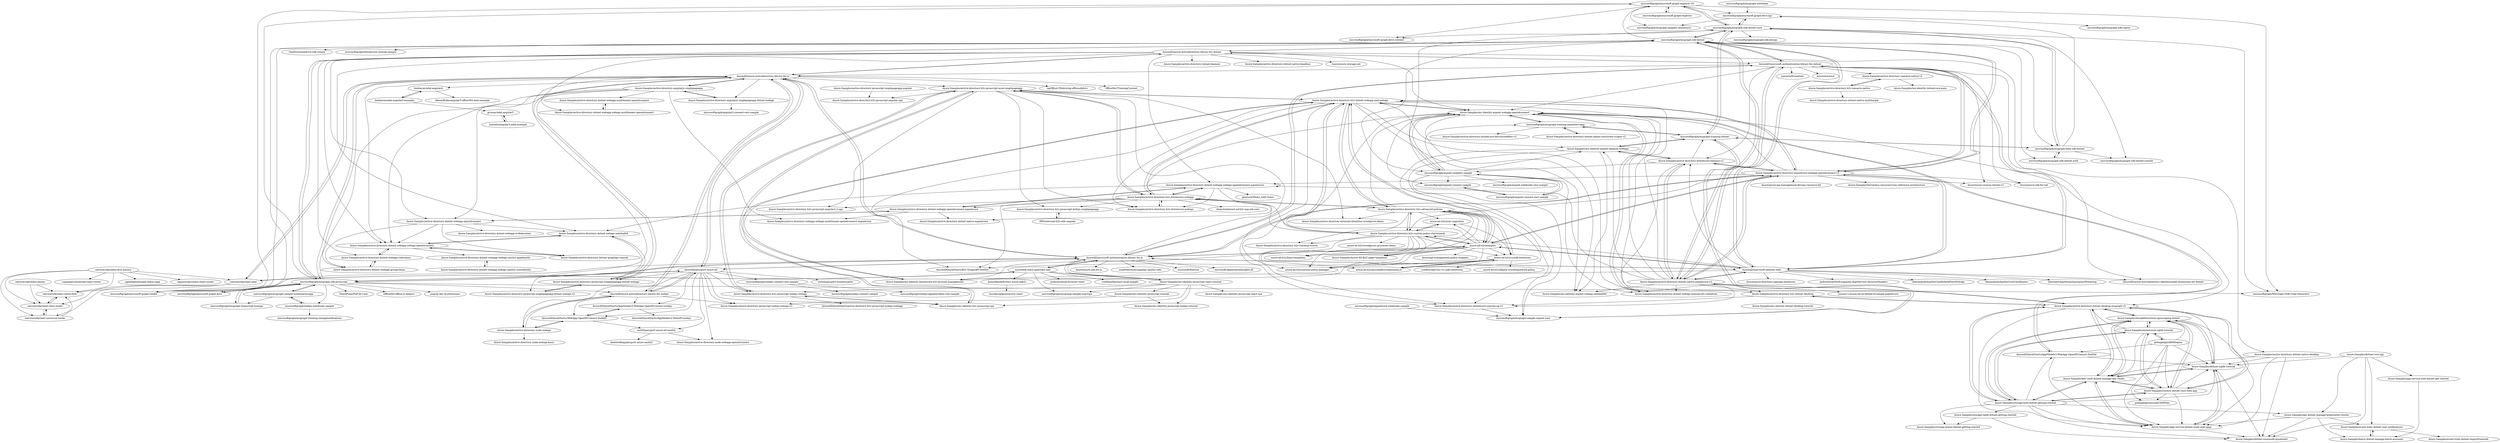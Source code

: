 digraph G {
"microsoftgraph/microsoft-graph-explorer-v4" -> "microsoftgraph/microsoft-graph-devx-api"
"microsoftgraph/microsoft-graph-explorer-v4" -> "microsoftgraph/msgraph-sdk-dotnet-core"
"microsoftgraph/microsoft-graph-explorer-v4" -> "microsoftgraph/microsoft-graph-explorer"
"microsoftgraph/microsoft-graph-explorer-v4" -> "microsoftgraph/microsoft-graph-toolkit" ["e"=1]
"microsoftgraph/microsoft-graph-explorer-v4" -> "microsoftgraph/MSGraph-SDK-Code-Generator"
"microsoftgraph/microsoft-graph-explorer-v4" -> "microsoftgraph/msgraph-samples-dashboard"
"microsoftgraph/microsoft-graph-explorer-v4" -> "microsoftgraph/microsoft-graph-devx-content"
"AzureAD/azure-activedirectory-library-for-dotnet" -> "AzureAD/microsoft-authentication-library-for-dotnet"
"AzureAD/azure-activedirectory-library-for-dotnet" -> "Azure-Samples/active-directory-dotnet-webapi-onbehalfof"
"AzureAD/azure-activedirectory-library-for-dotnet" -> "microsoftgraph/msgraph-sdk-dotnet"
"AzureAD/azure-activedirectory-library-for-dotnet" -> "Azure-Samples/active-directory-dotnet-native-desktop"
"AzureAD/azure-activedirectory-library-for-dotnet" -> "Azure-Samples/active-directory-dotnet-daemon"
"AzureAD/azure-activedirectory-library-for-dotnet" -> "Azure-Samples/active-directory-dotnet-webapp-webapi-openidconnect"
"AzureAD/azure-activedirectory-library-for-dotnet" -> "AzureAD/azure-activedirectory-library-for-js"
"AzureAD/azure-activedirectory-library-for-dotnet" -> "Azure-Samples/active-directory-dotnet-native-headless"
"AzureAD/azure-activedirectory-library-for-dotnet" -> "Azure-Samples/ms-identity-aspnet-webapp-openidconnect"
"AzureAD/azure-activedirectory-library-for-dotnet" -> "Azure-Samples/active-directory-dotnet-webapp-roleclaims"
"AzureAD/azure-activedirectory-library-for-dotnet" -> "Azure-Samples/active-directory-dotnet-webapp-webapi-multitenant-openidconnect"
"AzureAD/azure-activedirectory-library-for-dotnet" -> "Azure/azure-storage-net" ["e"=1]
"AzureAD/azure-activedirectory-library-for-dotnet" -> "Azure-Samples/active-directory-dotnet-webapp-webapi-openidconnect-aspnetcore"
"AzureAD/azure-activedirectory-library-for-dotnet" -> "Azure-Samples/active-directory-dotnet-webapp-openidconnect"
"Azure-Samples/active-directory-dotnet-webapp-webapi-openidconnect" -> "Azure-Samples/active-directory-dotnet-webapp-webapi-oauth2-appidentity"
"Azure-Samples/active-directory-dotnet-webapp-webapi-openidconnect" -> "Azure-Samples/active-directory-dotnet-webapi-onbehalfof"
"Azure-Samples/active-directory-dotnet-webapp-webapi-openidconnect" -> "Azure-Samples/active-directory-dotnet-webapp-roleclaims"
"Azure-Samples/active-directory-dotnet-webapp-webapi-openidconnect" -> "Azure-Samples/active-directory-dotnet-graphapi-console"
"microsoftgraph/msgraph-training-aspnetmvcapp" -> "Azure-Samples/active-directory-dotnet-admin-restricted-scopes-v2"
"microsoftgraph/msgraph-training-aspnetmvcapp" -> "microsoftgraph/msgraph-training-dotnet"
"microsoftgraph/msgraph-training-aspnetmvcapp" -> "Azure-Samples/ms-identity-aspnet-webapp-openidconnect"
"microsoftgraph/msgraph-training-aspnetmvcapp" -> "Azure-Samples/active-directory-dotnetcore-devicecodeflow-v2"
"microsoftgraph/msgraph-beta-sdk-dotnet" -> "microsoftgraph/msgraph-sdk-dotnet-core"
"microsoftgraph/msgraph-beta-sdk-dotnet" -> "microsoftgraph/msgraph-sdk-dotnet-auth"
"microsoftgraph/msgraph-beta-sdk-dotnet" -> "microsoftgraph/msgraph-sdk-dotnet-contrib"
"microsoftgraph/msgraph-beta-sdk-dotnet" -> "microsoftgraph/microsoft-graph-devx-api"
"microsoftgraph/msgraph-beta-sdk-dotnet" -> "microsoftgraph/msgraph-training-dotnet"
"azure-ad-b2c/user-migration" -> "azure-ad-b2c/vscode-extension"
"azure-ad-b2c/user-migration" -> "Azure-Samples/active-directory-b2c-custom-policy-starterpack"
"Azure-Samples/dotnetcore-sqldb-tutorial" -> "Azure-Samples/durablefunctions-apiscraping-dotnet"
"Azure-Samples/dotnetcore-sqldb-tutorial" -> "Azure-Samples/cosmos-dotnet-core-todo-app"
"Azure-Samples/dotnetcore-sqldb-tutorial" -> "Azure-Samples/storage-blob-dotnet-getting-started"
"Azure-Samples/dotnetcore-sqldb-tutorial" -> "Azure-Samples/key-vault-dotnet-manage-key-vaults"
"Azure-Samples/dotnetcore-sqldb-tutorial" -> "Azure-Samples/active-directory-dotnet-desktop-msgraph-v2"
"Azure-Samples/dotnetcore-sqldb-tutorial" -> "gottagetgit/ARMDeploy"
"salvoravida/react-adal" -> "salvoravida/react-class-hooks"
"salvoravida/react-adal" -> "salvoravida/react-universal-hooks"
"salvoravida/react-adal" -> "salvoravida/react-redux-fork"
"salvoravida/react-adal" -> "AzureAD/azure-activedirectory-library-for-js"
"salvoravida/react-adal" -> "syncweek-react-aad/react-aad"
"AzureAD/azure-activedirectory-library-for-js" -> "Azure-Samples/active-directory-angularjs-singlepageapp"
"AzureAD/azure-activedirectory-library-for-js" -> "Azure-Samples/active-directory-javascript-singlepageapp-dotnet-webapi"
"AzureAD/azure-activedirectory-library-for-js" -> "Azure-Samples/active-directory-angularjs-singlepageapp-dotnet-webapi"
"AzureAD/azure-activedirectory-library-for-js" -> "AzureAD/azure-activedirectory-library-for-nodejs"
"AzureAD/azure-activedirectory-library-for-js" -> "benbaran/adal-angular4"
"AzureAD/azure-activedirectory-library-for-js" -> "AzureAD/microsoft-authentication-library-for-js"
"AzureAD/azure-activedirectory-library-for-js" -> "AzureAD/passport-azure-ad"
"AzureAD/azure-activedirectory-library-for-js" -> "Azure-Samples/active-directory-javascript-singlepageapp-dotnet-webapi-v2"
"AzureAD/azure-activedirectory-library-for-js" -> "AzureAD/azure-activedirectory-library-for-dotnet"
"AzureAD/azure-activedirectory-library-for-js" -> "microsoftgraph/msgraph-sdk-javascript"
"AzureAD/azure-activedirectory-library-for-js" -> "salvoravida/react-adal"
"AzureAD/azure-activedirectory-library-for-js" -> "Azure-Samples/active-directory-dotnet-webapp-webapi-openidconnect"
"AzureAD/azure-activedirectory-library-for-js" -> "ngOfficeUIFabric/ng-officeuifabric" ["e"=1]
"AzureAD/azure-activedirectory-library-for-js" -> "OfficeDev/TrainingContent" ["e"=1]
"AzureAD/azure-activedirectory-library-for-js" -> "Azure-Samples/active-directory-b2c-javascript-msal-singlepageapp"
"Azure-Samples/active-directory-aspnetcore-webapp-openidconnect-v2" -> "AzureAD/microsoft-identity-web"
"Azure-Samples/active-directory-aspnetcore-webapp-openidconnect-v2" -> "AzureAD/microsoft-authentication-library-for-dotnet"
"Azure-Samples/active-directory-aspnetcore-webapp-openidconnect-v2" -> "Azure-Samples/active-directory-dotnet-native-aspnetcore-v2"
"Azure-Samples/active-directory-aspnetcore-webapp-openidconnect-v2" -> "Azure-Samples/active-directory-dotnetcore-daemon-v2"
"Azure-Samples/active-directory-aspnetcore-webapp-openidconnect-v2" -> "azure-ad-b2c/samples"
"Azure-Samples/active-directory-aspnetcore-webapp-openidconnect-v2" -> "AzureAD/microsoft-authentication-library-for-js"
"Azure-Samples/active-directory-aspnetcore-webapp-openidconnect-v2" -> "Azure-Samples/active-directory-b2c-dotnet-webapp-and-webapi"
"Azure-Samples/active-directory-aspnetcore-webapp-openidconnect-v2" -> "microsoftgraph/msgraph-sdk-dotnet"
"Azure-Samples/active-directory-aspnetcore-webapp-openidconnect-v2" -> "Azure-Samples/active-directory-dotnet-webapp-webapi-openidconnect-aspnetcore"
"Azure-Samples/active-directory-aspnetcore-webapp-openidconnect-v2" -> "Azure-Samples/active-directory-b2c-custom-policy-starterpack"
"Azure-Samples/active-directory-aspnetcore-webapp-openidconnect-v2" -> "Azure-Samples/Serverless-microservices-reference-architecture" ["e"=1]
"Azure-Samples/active-directory-aspnetcore-webapp-openidconnect-v2" -> "Azure/azure-sdk-for-net" ["e"=1]
"Azure-Samples/active-directory-aspnetcore-webapp-openidconnect-v2" -> "Azure/azure-api-management-devops-resource-kit" ["e"=1]
"Azure-Samples/active-directory-aspnetcore-webapp-openidconnect-v2" -> "Azure/azure-cosmos-dotnet-v3" ["e"=1]
"Azure-Samples/active-directory-aspnetcore-webapp-openidconnect-v2" -> "Azure-Samples/ms-identity-aspnet-webapp-openidconnect"
"microsoftgraph/msgraph-metadata" -> "microsoftgraph/microsoft-graph-devx-api"
"syncweek-react-aad/react-aad" -> "salvoravida/react-adal"
"syncweek-react-aad/react-aad" -> "AzureAD/microsoft-authentication-library-for-js"
"syncweek-react-aad/react-aad" -> "sunilbandla/react-msal-sample"
"syncweek-react-aad/react-aad" -> "pcibraro/msal-browser-react"
"syncweek-react-aad/react-aad" -> "microsoftgraph/msgraph-sample-reactspa"
"syncweek-react-aad/react-aad" -> "Azure-Samples/ms-identity-javascript-react-tutorial"
"syncweek-react-aad/react-aad" -> "JamesRandall/react-azure-adb2c"
"Azure-Samples/active-directory-dotnet-webapi-manual-jwt-validation" -> "Azure-Samples/ms-identity-aspnet-webapp-openidconnect"
"Azure-Samples/active-directory-dotnet-webapp-openidconnect" -> "Azure-Samples/active-directory-dotnet-webapp-openidconnect-aspnetcore"
"Azure-Samples/active-directory-dotnet-webapp-openidconnect" -> "Azure-Samples/active-directory-dotnet-webapp-webapi-openidconnect"
"Azure-Samples/active-directory-dotnet-webapp-openidconnect" -> "Azure-Samples/active-directory-dotnet-webapp-wsfederation"
"Azure-Samples/active-directory-dotnet-webapp-openidconnect" -> "Azure-Samples/active-directory-dotnet-webapp-groupclaims"
"Azure-Samples/active-directory-dotnet-webapp-openidconnect" -> "Azure-Samples/active-directory-dotnet-graphapi-console"
"Azure-Samples/active-directory-dotnet-webapp-openidconnect" -> "Azure-Samples/active-directory-dotnet-webapi-onbehalfof"
"Azure-Samples/active-directory-dotnet-native-desktop" -> "Azure-Samples/app-service-dotnet-scale-web-apps"
"Azure-Samples/active-directory-dotnet-native-desktop" -> "Azure-Samples/dotnet-cosmosdb-quickstart"
"Azure-Samples/active-directory-dotnet-native-desktop" -> "Azure-Samples/key-vault-dotnet-manage-key-vaults"
"Azure-Samples/active-directory-dotnet-native-desktop" -> "Azure-Samples/dotnet-sqldb-tutorial"
"azure-ad-b2c/samples" -> "Azure-Samples/active-directory-b2c-custom-policy-starterpack"
"azure-ad-b2c/samples" -> "Azure-Samples/active-directory-b2c-advanced-policies"
"azure-ad-b2c/samples" -> "azure-ad-b2c/user-migration"
"azure-ad-b2c/samples" -> "Azure-Samples/active-directory-b2c-dotnet-webapp-and-webapi"
"azure-ad-b2c/samples" -> "Azure-Samples/active-directory-aspnetcore-webapp-openidconnect-v2"
"azure-ad-b2c/samples" -> "azure-ad-b2c/azureadb2ccommunity.io"
"azure-ad-b2c/samples" -> "azure-ad-b2c/vscode-extension"
"azure-ad-b2c/samples" -> "AzureAD/microsoft-identity-web"
"azure-ad-b2c/samples" -> "azure-ad-b2c/html-templates"
"azure-ad-b2c/samples" -> "azure-ad-b2c/custom-policy-manager"
"azure-ad-b2c/samples" -> "AzureAD/microsoft-authentication-library-for-js"
"azure-ad-b2c/samples" -> "Azure/api-management-policy-snippets" ["e"=1]
"azure-ad-b2c/samples" -> "Azure-Samples/ms-identity-dotnetcore-b2c-account-management"
"azure-ad-b2c/samples" -> "Azure-Samples/Azure-AD-B2C-page-templates"
"azure-ad-b2c/samples" -> "Azure-Samples/active-directory-b2c-dotnetcore-webapp"
"Azure-Samples/active-directory-dotnet-native-aspnetcore-v2" -> "Azure-Samples/active-directory-dotnetcore-daemon-v2"
"Azure-Samples/active-directory-dotnet-native-aspnetcore-v2" -> "Azure-Samples/active-directory-dotnet-desktop-msgraph-v2"
"Azure-Samples/active-directory-dotnet-native-aspnetcore-v2" -> "Azure-Samples/ms-identity-aspnet-webapi-onbehalfof"
"Azure-Samples/active-directory-dotnet-native-aspnetcore-v2" -> "Azure-Samples/active-directory-dotnet-webapi-manual-jwt-validation"
"Azure-Samples/active-directory-dotnet-native-aspnetcore-v2" -> "Azure-Samples/active-directory-dotnet-webapp-webapi-openidconnect-aspnetcore"
"Azure-Samples/active-directory-dotnet-native-aspnetcore-v2" -> "Azure-Samples/active-directory-aspnetcore-webapp-openidconnect-v2"
"Azure-Samples/active-directory-dotnet-native-aspnetcore-v2" -> "Azure-Samples/ms-identity-aspnet-daemon-webapp"
"Azure-Samples/active-directory-dotnet-native-aspnetcore-v2" -> "Azure-Samples/active-directory-b2c-dotnet-desktop"
"Azure-Samples/active-directory-dotnet-native-aspnetcore-v2" -> "Azure-Samples/ms-identity-aspnet-webapp-openidconnect"
"Azure-Samples/active-directory-dotnet-native-aspnetcore-v2" -> "AzureAD/microsoft-identity-web"
"Azure-Samples/active-directory-dotnet-native-aspnetcore-v2" -> "AzureAD/microsoft-authentication-library-for-dotnet"
"Azure-Samples/active-directory-dotnet-native-aspnetcore-v2" -> "juunas11/azure-ad-on-behalf-of-sample-aspnetcore"
"Azure-Samples/active-directory-dotnet-native-aspnetcore-v2" -> "microsoftgraph/msgraph-sdk-dotnet"
"Azure-Samples/active-directory-dotnet-native-aspnetcore-v2" -> "Azure-Samples/active-directory-b2c-dotnet-webapp-and-webapi"
"Azure-Samples/dotnet-core-api" -> "Azure-Samples/event-hubs-dotnet-user-notifications"
"Azure-Samples/dotnet-core-api" -> "Azure-Samples/aks-dotnet-manage-kubernetes-cluster"
"Azure-Samples/dotnet-core-api" -> "Azure-Samples/dotnet-cosmosdb-quickstart"
"Azure-Samples/dotnet-core-api" -> "Azure-Samples/app-service-web-dotnet-get-started"
"Azure-Samples/dotnet-core-api" -> "Azure-Samples/dotnet-sqldb-tutorial"
"Azure-Samples/cosmos-dotnet-core-todo-app" -> "Azure-Samples/durablefunctions-apiscraping-dotnet"
"Azure-Samples/cosmos-dotnet-core-todo-app" -> "Azure-Samples/storage-blob-dotnet-getting-started"
"Azure-Samples/cosmos-dotnet-core-todo-app" -> "Azure-Samples/key-vault-dotnet-manage-key-vaults"
"Azure-Samples/cosmos-dotnet-core-todo-app" -> "Azure-Samples/active-directory-dotnet-desktop-msgraph-v2"
"Azure-Samples/cosmos-dotnet-core-todo-app" -> "Azure-Samples/dotnetcore-sqldb-tutorial"
"Azure-Samples/cosmos-dotnet-core-todo-app" -> "Azure-Samples/app-service-dotnet-scale-web-apps"
"Azure-Samples/cosmos-dotnet-core-todo-app" -> "Azure-Samples/dotnet-sqldb-tutorial"
"Azure-Samples/cosmos-dotnet-core-todo-app" -> "gottagetgit/AzureAZ300Files"
"AzureAD/passport-azure-ad" -> "AzureAD/azure-activedirectory-library-for-nodejs"
"AzureAD/passport-azure-ad" -> "Azure-Samples/active-directory-javascript-nodejs-webapi-v2"
"AzureAD/passport-azure-ad" -> "Azure-Samples/active-directory-node-webapi"
"AzureAD/passport-azure-ad" -> "auth0/passport-azure-ad-oauth2"
"AzureAD/passport-azure-ad" -> "AzureADQuickStarts/WebApp-OpenIDConnect-NodeJS"
"AzureAD/passport-azure-ad" -> "Azure-Samples/active-directory-b2c-javascript-nodejs-webapi"
"AzureAD/passport-azure-ad" -> "AzureAD/azure-activedirectory-library-for-js"
"AzureAD/passport-azure-ad" -> "Azure-Samples/active-directory-node-webapp-openidconnect"
"AzureAD/passport-azure-ad" -> "AzureADQuickStarts/AppModelv2-WebApp-OpenIDConnect-nodejs"
"AzureAD/passport-azure-ad" -> "microsoftgraph/msgraph-sdk-javascript"
"AzureAD/passport-azure-ad" -> "auth0/passport-windowsauth" ["e"=1]
"AzureAD/passport-azure-ad" -> "microsoftgraph/nodejs-connect-rest-sample"
"AzureAD/passport-azure-ad" -> "AzureAD/microsoft-authentication-library-for-js"
"AzureAD/passport-azure-ad" -> "Azure-Samples/active-directory-javascript-singlepageapp-dotnet-webapi"
"AzureAD/passport-azure-ad" -> "Azure-Samples/ms-identity-b2c-javascript-spa"
"Azure-Samples/active-directory-dotnet-webapp-multitenant-openidconnect" -> "Azure-Samples/active-directory-dotnet-webapp-webapi-multitenant-openidconnect"
"Azure-Samples/active-directory-dotnet-webapi-onbehalfof" -> "Azure-Samples/active-directory-dotnet-webapp-webapi-openidconnect"
"Azure-Samples/active-directory-dotnet-webapi-onbehalfof" -> "Azure-Samples/active-directory-javascript-singlepageapp-dotnet-webapi"
"Azure-Samples/active-directory-node-webapi" -> "AzureADQuickStarts/WebApp-OpenIDConnect-NodeJS"
"Azure-Samples/active-directory-node-webapi" -> "Azure-Samples/active-directory-node-webapi-basic"
"Azure-Samples/active-directory-node-webapi" -> "AzureAD/azure-activedirectory-library-for-nodejs"
"Azure-Samples/active-directory-dotnetcore-daemon-v2" -> "Azure-Samples/ms-identity-aspnet-daemon-webapp"
"Azure-Samples/active-directory-dotnetcore-daemon-v2" -> "Azure-Samples/active-directory-dotnet-native-aspnetcore-v2"
"Azure-Samples/active-directory-dotnetcore-daemon-v2" -> "microsoftgraph/msgraph-training-dotnet"
"Azure-Samples/active-directory-dotnetcore-daemon-v2" -> "Azure-Samples/active-directory-aspnetcore-webapp-openidconnect-v2"
"Azure-Samples/active-directory-dotnetcore-daemon-v2" -> "Azure-Samples/active-directory-dotnetcore-console-up-v2"
"Azure-Samples/active-directory-dotnetcore-daemon-v2" -> "microsoftgraph/aspnet-snippets-sample"
"salvoravida/redux-first-history" -> "lagunovsky/redux-react-router"
"salvoravida/redux-first-history" -> "salvoravida/react-universal-hooks"
"salvoravida/redux-first-history" -> "salvoravida/react-class-hooks"
"salvoravida/redux-first-history" -> "salvoravida/react-redux-fork"
"salvoravida/redux-first-history" -> "salvoravida/react-adal"
"salvoravida/redux-first-history" -> "supasate/connected-react-router" ["e"=1]
"salvoravida/redux-first-history" -> "agiledigital/typed-redux-saga" ["e"=1]
"microsoftgraph/msgraph-sample-nodeexpressapp" -> "microsoftgraph/msgraph-sdk-javascript"
"microsoftgraph/msgraph-sample-nodeexpressapp" -> "microsoftgraph/nodejs-webhooks-sample"
"microsoftgraph/msgraph-sample-nodeexpressapp" -> "microsoftgraph/msgraph-typescript-typings"
"salvoravida/react-redux-fork" -> "salvoravida/react-class-hooks"
"AzureAD/azure-activedirectory-library-for-nodejs" -> "Azure-Samples/active-directory-node-webapi"
"AzureAD/azure-activedirectory-library-for-nodejs" -> "AzureADQuickStarts/WebApp-OpenIDConnect-NodeJS"
"AzureAD/azure-activedirectory-library-for-nodejs" -> "AzureAD/passport-azure-ad"
"AzureAD/azure-activedirectory-library-for-nodejs" -> "AzureAD/azure-activedirectory-library-for-js"
"AzureAD/azure-activedirectory-library-for-nodejs" -> "AzureADQuickStarts/AppModelv2-WebApp-OpenIDConnect-nodejs"
"AzureAD/azure-activedirectory-library-for-nodejs" -> "Azure-Samples/active-directory-javascript-nodejs-webapi-v2"
"azure-ad-b2c/vscode-extension" -> "azure-ad-b2c/azureadb2ccommunity.io"
"azure-ad-b2c/vscode-extension" -> "azure-ad-b2c/custom-policy-manager"
"azure-ad-b2c/vscode-extension" -> "AzureADQuickStarts/B2C-GraphAPI-DotNet"
"azure-ad-b2c/vscode-extension" -> "yoelhor/aad-b2c-vs-code-extension"
"azure-ad-b2c/vscode-extension" -> "Azure-Samples/active-directory-b2c-advanced-policies"
"azure-ad-b2c/vscode-extension" -> "azure-ad-b2c/deploy-trustframework-policy"
"Azure-Samples/durablefunctions-apiscraping-dotnet" -> "Azure-Samples/cosmos-dotnet-core-todo-app"
"Azure-Samples/durablefunctions-apiscraping-dotnet" -> "Azure-Samples/storage-blob-dotnet-getting-started"
"Azure-Samples/durablefunctions-apiscraping-dotnet" -> "Azure-Samples/dotnet-sqldb-tutorial"
"Azure-Samples/durablefunctions-apiscraping-dotnet" -> "Azure-Samples/key-vault-dotnet-manage-key-vaults"
"Azure-Samples/durablefunctions-apiscraping-dotnet" -> "Azure-Samples/app-service-dotnet-scale-web-apps"
"Azure-Samples/durablefunctions-apiscraping-dotnet" -> "Azure-Samples/dotnetcore-sqldb-tutorial"
"Azure-Samples/durablefunctions-apiscraping-dotnet" -> "Azure-Samples/active-directory-dotnet-desktop-msgraph-v2"
"Azure-Samples/active-directory-dotnetcore-console-up-v2" -> "microsoftgraph/msgraph-sample-aspnet-core"
"salvoravida/react-universal-hooks" -> "salvoravida/react-class-hooks"
"salvoravida/react-universal-hooks" -> "salvoravida/react-redux-fork"
"JamesRandall/react-azure-adb2c" -> "leszekczajka/msal-b2c-react"
"salvoravida/redux-immer" -> "salvoravida/react-redux-fork"
"salvoravida/redux-immer" -> "salvoravida/react-class-hooks"
"HWouters/ad-b2c-oidc-angular" -> "Azure-Samples/active-directory-b2c-javascript-hellojs-singlepageapp"
"Azure-Samples/aks-dotnet-manage-kubernetes-cluster" -> "Azure-Samples/dotnet-cosmosdb-quickstart"
"Azure-Samples/aks-dotnet-manage-kubernetes-cluster" -> "Azure-Samples/batch-dotnet-manage-batch-accounts"
"Azure-Samples/aks-dotnet-manage-kubernetes-cluster" -> "Azure-Samples/app-service-dotnet-scale-web-apps"
"Azure-Samples/aks-dotnet-manage-kubernetes-cluster" -> "Azure-Samples/event-hubs-dotnet-user-notifications"
"microsoftgraph/microsoft-graph-devx-api" -> "microsoftgraph/msgraph-samples-dashboard"
"microsoftgraph/microsoft-graph-devx-api" -> "microsoftgraph/msgraph-sdk-dotnet-core"
"microsoftgraph/microsoft-graph-devx-api" -> "microsoftgraph/msgraph-sdk-raptor"
"microsoftgraph/msgraph-sdk-dotnet-core" -> "microsoftgraph/msgraph-beta-sdk-dotnet"
"microsoftgraph/msgraph-sdk-dotnet-core" -> "microsoftgraph/microsoft-graph-devx-api"
"microsoftgraph/msgraph-sdk-dotnet-core" -> "microsoftgraph/msgraph-sdk-dotnet"
"microsoftgraph/msgraph-sdk-dotnet-core" -> "microsoftgraph/microsoft-graph-devx-content"
"microsoftgraph/msgraph-sdk-dotnet-core" -> "microsoftgraph/msgraph-training-dotnet"
"microsoftgraph/msgraph-sdk-dotnet-core" -> "microsoftgraph/microsoft-graph-explorer-v4"
"microsoftgraph/msgraph-sdk-dotnet-core" -> "microsoftgraph/msgraph-sdk-dotnet-contrib"
"microsoftgraph/msgraph-sdk-dotnet-core" -> "microsoftgraph/MSGraph-SDK-Code-Generator"
"microsoftgraph/msgraph-sdk-dotnet-core" -> "microsoftgraph/msgraph-sdk-design"
"Azure-Samples/active-directory-dotnet-webapp-webapi-oauth2-appidentity" -> "Azure-Samples/active-directory-dotnet-webapp-webapi-oauth2-useridentity"
"Azure-Samples/active-directory-dotnet-webapp-webapi-oauth2-useridentity" -> "Azure-Samples/active-directory-dotnet-webapp-webapi-oauth2-appidentity"
"Azure-Samples/active-directory-dotnet-webapp-webapi-multitenant-openidconnect" -> "Azure-Samples/active-directory-dotnet-webapp-multitenant-openidconnect"
"microsoftgraph/msgraph-sdk-dotnet-auth" -> "microsoftgraph/msgraph-beta-sdk-dotnet"
"jcmontx/angular5-adal-example" -> "grumar/adal-angular5"
"salvoravida/react-class-hooks" -> "salvoravida/react-universal-hooks"
"salvoravida/react-class-hooks" -> "salvoravida/react-redux-fork"
"grumar/adal-angular5" -> "jcmontx/angular5-adal-example"
"auth0/passport-azure-ad-oauth2" -> "AndrewKeig/passport-azure-oauth2"
"auth0/passport-azure-ad-oauth2" -> "Azure-Samples/active-directory-node-webapp-openidconnect"
"AzureAD/microsoft-identity-web" -> "Azure-Samples/active-directory-aspnetcore-webapp-openidconnect-v2"
"AzureAD/microsoft-identity-web" -> "AzureAD/microsoft-authentication-library-for-dotnet"
"AzureAD/microsoft-identity-web" -> "microsoftgraph/msgraph-sdk-dotnet"
"AzureAD/microsoft-identity-web" -> "Azure-Samples/active-directory-dotnet-native-aspnetcore-v2"
"AzureAD/microsoft-identity-web" -> "Azure-Samples/active-directory-b2c-custom-policy-starterpack"
"AzureAD/microsoft-identity-web" -> "azure-ad-b2c/samples"
"AzureAD/microsoft-identity-web" -> "AzureAD/microsoft-authentication-library-for-js"
"AzureAD/microsoft-identity-web" -> "Azure-Samples/active-directory-dotnetcore-daemon-v2"
"AzureAD/microsoft-identity-web" -> "AzureAD/azure-activedirectory-identitymodel-extensions-for-dotnet" ["e"=1]
"AzureAD/microsoft-identity-web" -> "Azure-Samples/ms-identity-dotnetcore-b2c-account-management"
"AzureAD/microsoft-identity-web" -> "andrewlock/NetEscapades.AspNetCore.SecurityHeaders" ["e"=1]
"AzureAD/microsoft-identity-web" -> "damienbod/AspNetCoreHybridFlowWithApi" ["e"=1]
"AzureAD/microsoft-identity-web" -> "damienbod/AspNetCoreCertificates"
"AzureAD/microsoft-identity-web" -> "blowdart/AspNetAuthorizationWorkshop" ["e"=1]
"AzureAD/microsoft-identity-web" -> "Azure/azure-functions-openapi-extension" ["e"=1]
"gottagetgit/ARMDeploy" -> "AzureADQuickStarts/AppModelv2-WebApp-OpenIDConnect-DotNet"
"gottagetgit/ARMDeploy" -> "Azure-Samples/dotnet-sqldb-tutorial"
"gottagetgit/ARMDeploy" -> "Azure-Samples/cosmos-dotnet-core-todo-app"
"gottagetgit/ARMDeploy" -> "Azure-Samples/durablefunctions-apiscraping-dotnet"
"gottagetgit/ARMDeploy" -> "Azure-Samples/dotnetcore-sqldb-tutorial"
"gottagetgit/ARMDeploy" -> "gottagetgit/AzureAZ300Files"
"gottagetgit/ARMDeploy" -> "Azure-Samples/app-service-dotnet-scale-web-apps"
"Azure-Samples/active-directory-angularjs-singlepageapp" -> "Azure-Samples/active-directory-angularjs-singlepageapp-dotnet-webapi"
"Azure-Samples/active-directory-angularjs-singlepageapp" -> "AzureAD/azure-activedirectory-library-for-js"
"Azure-Samples/active-directory-angularjs-singlepageapp" -> "Azure-Samples/active-directory-dotnet-webapp-groupclaims"
"Azure-Samples/active-directory-angularjs-singlepageapp" -> "Azure-Samples/active-directory-dotnet-webapp-webapi-openidconnect"
"Azure-Samples/active-directory-angularjs-singlepageapp" -> "Azure-Samples/active-directory-webapp-webapi-multitenant-openidconnect-aspnetcore"
"Azure-Samples/active-directory-angularjs-singlepageapp" -> "Azure-Samples/active-directory-dotnet-webapp-multitenant-openidconnect"
"Azure-Samples/active-directory-angularjs-singlepageapp" -> "Azure-Samples/active-directory-dotnet-webapp-openidconnect"
"Azure-Samples/active-directory-dotnet-graphapi-console" -> "Azure-Samples/active-directory-dotnet-webapp-webapi-openidconnect"
"Azure-Samples/active-directory-dotnet-webapp-roleclaims" -> "Azure-Samples/active-directory-dotnet-webapp-groupclaims"
"Azure-Samples/active-directory-dotnet-webapp-roleclaims" -> "Azure-Samples/active-directory-dotnet-webapp-webapi-openidconnect"
"microsoftgraph/msgraph-sample-aspnet-core" -> "microsoftgraph/msgraph-training-dotnet"
"azure-ad-b2c/azureadb2ccommunity.io" -> "azure-ad-b2c/vscode-extension"
"Azure-Samples/ms-identity-javascript-tutorial" -> "Azure-Samples/ms-identity-javascript-nodejs-tutorial"
"Azure-Samples/ms-identity-javascript-tutorial" -> "Azure-Samples/active-directory-javascript-nodejs-webapi-v2"
"Azure-Samples/ms-identity-dotnetcore-b2c-account-management" -> "Azure-Samples/active-directory-b2c-dotnet-webapp-and-webapi"
"Azure-Samples/ms-identity-b2c-javascript-spa" -> "Azure-Samples/active-directory-b2c-javascript-nodejs-webapi"
"Azure-Samples/ms-identity-b2c-javascript-spa" -> "Azure-Samples/active-directory-b2c-javascript-msal-singlepageapp"
"Azure-Samples/active-directory-angularjs-singlepageapp-dotnet-webapi" -> "Azure-Samples/active-directory-angularjs-singlepageapp"
"Azure-Samples/active-directory-angularjs-singlepageapp-dotnet-webapi" -> "microsoftgraph/angular2-connect-rest-sample"
"Azure-Samples/active-directory-javascript-singlepageapp-angular" -> "Azure-Samples/active-directory-b2c-javascript-angular-spa"
"microsoftgraph/msgraph-training-dotnet" -> "microsoftgraph/msgraph-sample-aspnet-core"
"microsoftgraph/msgraph-training-dotnet" -> "microsoftgraph/msgraph-training-aspnetmvcapp"
"microsoftgraph/msgraph-training-dotnet" -> "microsoftgraph/msgraph-beta-sdk-dotnet"
"microsoftgraph/msgraph-training-dotnet" -> "Azure-Samples/ms-identity-aspnet-daemon-webapp"
"microsoftgraph/msgraph-training-dotnet" -> "microsoftgraph/msgraph-sdk-dotnet-core"
"Azure-Samples/active-directory-dotnet-webapp-groupclaims" -> "Azure-Samples/active-directory-dotnet-webapp-roleclaims"
"Azure-Samples/active-directory-javascript-singlepageapp-dotnet-webapi" -> "Azure-Samples/active-directory-javascript-singlepageapp-dotnet-webapi-v2"
"Azure-Samples/active-directory-javascript-singlepageapp-dotnet-webapi" -> "AzureAD/azure-activedirectory-library-for-js"
"Azure-Samples/active-directory-javascript-singlepageapp-dotnet-webapi" -> "Azure-Samples/active-directory-dotnet-webapi-onbehalfof"
"Azure-Samples/active-directory-dotnet-webapp-openidconnect-aspnetcore" -> "Azure-Samples/active-directory-dotnet-webapp-webapi-openidconnect-aspnetcore"
"Azure-Samples/active-directory-dotnet-webapp-openidconnect-aspnetcore" -> "Azure-Samples/active-directory-dotnet-webapp-openidconnect"
"Azure-Samples/active-directory-dotnet-webapp-openidconnect-aspnetcore" -> "Azure-Samples/active-directory-webapp-webapi-multitenant-openidconnect-aspnetcore"
"Azure-Samples/active-directory-dotnet-webapp-openidconnect-aspnetcore" -> "Azure-Samples/active-directory-dotnet-native-aspnetcore"
"Azure-Samples/ms-identity-javascript-react-tutorial" -> "Azure-Samples/ms-identity-javascript-react-spa"
"Azure-Samples/ms-identity-javascript-react-tutorial" -> "Azure-Samples/ms-identity-javascript-tutorial"
"Azure-Samples/ms-identity-javascript-react-tutorial" -> "Azure-Samples/ms-identity-b2c-javascript-spa"
"Azure-Samples/ms-identity-javascript-react-tutorial" -> "microsoftgraph/msgraph-sample-reactspa"
"Azure-Samples/ms-identity-javascript-react-tutorial" -> "Azure-Samples/ms-identity-javascript-nodejs-tutorial"
"Azure-Samples/ms-identity-javascript-react-tutorial" -> "AzureAD/microsoft-authentication-library-for-js"
"Azure-Samples/ms-identity-javascript-react-tutorial" -> "Azure-Samples/active-directory-b2c-javascript-nodejs-webapi"
"Azure-Samples/active-directory-dotnet-webapp-webapi-openidconnect-aspnetcore" -> "Azure-Samples/active-directory-dotnet-webapp-openidconnect-aspnetcore"
"Azure-Samples/active-directory-dotnet-webapp-webapi-openidconnect-aspnetcore" -> "Azure-Samples/active-directory-b2c-dotnetcore-webapp"
"Azure-Samples/active-directory-dotnet-webapp-webapi-openidconnect-aspnetcore" -> "gianlucb/Demo_AAD.2tiers"
"Azure-Samples/active-directory-dotnet-webapp-webapi-openidconnect-aspnetcore" -> "Azure-Samples/active-directory-dotnet-native-aspnetcore"
"Azure-Samples/active-directory-dotnet-webapp-webapi-openidconnect-aspnetcore" -> "Azure-Samples/active-directory-dotnet-webapi-onbehalfof"
"Azure-Samples/active-directory-dotnet-webapp-webapi-openidconnect-aspnetcore" -> "Azure-Samples/active-directory-b2c-dotnetcore-webapi"
"AzureAD/microsoft-authentication-library-for-dotnet" -> "microsoftgraph/msgraph-sdk-dotnet"
"AzureAD/microsoft-authentication-library-for-dotnet" -> "AzureAD/microsoft-identity-web"
"AzureAD/microsoft-authentication-library-for-dotnet" -> "Azure-Samples/active-directory-aspnetcore-webapp-openidconnect-v2"
"AzureAD/microsoft-authentication-library-for-dotnet" -> "AzureAD/azure-activedirectory-library-for-dotnet"
"AzureAD/microsoft-authentication-library-for-dotnet" -> "AzureAD/microsoft-authentication-library-for-js"
"AzureAD/microsoft-authentication-library-for-dotnet" -> "Azure-Samples/active-directory-dotnet-native-aspnetcore-v2"
"AzureAD/microsoft-authentication-library-for-dotnet" -> "AzureAD/azure-activedirectory-identitymodel-extensions-for-dotnet" ["e"=1]
"AzureAD/microsoft-authentication-library-for-dotnet" -> "Azure-Samples/active-directory-xamarin-native-v2"
"AzureAD/microsoft-authentication-library-for-dotnet" -> "Azure-Samples/ms-identity-aspnet-webapp-openidconnect"
"AzureAD/microsoft-authentication-library-for-dotnet" -> "Azure-Samples/active-directory-dotnetcore-daemon-v2"
"AzureAD/microsoft-authentication-library-for-dotnet" -> "Azure/azure-cosmos-dotnet-v3" ["e"=1]
"AzureAD/microsoft-authentication-library-for-dotnet" -> "xamarin/Essentials" ["e"=1]
"AzureAD/microsoft-authentication-library-for-dotnet" -> "Azure/autorest" ["e"=1]
"AzureAD/microsoft-authentication-library-for-dotnet" -> "Azure/azure-sdk-for-net" ["e"=1]
"AzureAD/microsoft-authentication-library-for-dotnet" -> "AzureAD/azure-activedirectory-library-for-js"
"AzureADQuickStarts/AppModelv2-WebApp-OpenIDConnect-DotNet" -> "Azure-Samples/dotnet-sqldb-tutorial"
"AzureADQuickStarts/AppModelv2-WebApp-OpenIDConnect-DotNet" -> "Azure-Samples/ms-identity-aspnet-webapp-openidconnect"
"AzureADQuickStarts/AppModelv2-WebApp-OpenIDConnect-DotNet" -> "Azure-Samples/app-service-dotnet-scale-web-apps"
"microsoftgraph/aspnet-connect-rest-sample" -> "microsoftgraph/aspnet-connect-sample"
"microsoftgraph/aspnet-connect-rest-sample" -> "microsoftgraph/aspnet-snippets-sample"
"AzureADQuickStarts/WebApp-OpenIDConnect-NodeJS" -> "AzureADQuickStarts/AppModelv2-WebApp-OpenIDConnect-nodejs"
"AzureADQuickStarts/WebApp-OpenIDConnect-NodeJS" -> "Azure-Samples/active-directory-node-webapi"
"AzureADQuickStarts/WebApp-OpenIDConnect-NodeJS" -> "auth0/passport-azure-ad-oauth2"
"Azure-Samples/storage-blob-dotnet-getting-started" -> "Azure-Samples/key-vault-dotnet-manage-key-vaults"
"Azure-Samples/storage-blob-dotnet-getting-started" -> "Azure-Samples/durablefunctions-apiscraping-dotnet"
"Azure-Samples/storage-blob-dotnet-getting-started" -> "Azure-Samples/cosmos-dotnet-core-todo-app"
"Azure-Samples/storage-blob-dotnet-getting-started" -> "Azure-Samples/app-service-dotnet-scale-web-apps"
"Azure-Samples/storage-blob-dotnet-getting-started" -> "Azure-Samples/active-directory-dotnet-desktop-msgraph-v2"
"Azure-Samples/storage-blob-dotnet-getting-started" -> "Azure-Samples/dotnet-sqldb-tutorial"
"Azure-Samples/storage-blob-dotnet-getting-started" -> "Azure-Samples/dotnetcore-sqldb-tutorial"
"Azure-Samples/storage-blob-dotnet-getting-started" -> "Azure-Samples/dotnet-cosmosdb-quickstart"
"Azure-Samples/storage-blob-dotnet-getting-started" -> "Azure-Samples/storage-table-dotnet-getting-started"
"Azure-Samples/storage-blob-dotnet-getting-started" -> "AzureADQuickStarts/AppModelv2-WebApp-OpenIDConnect-DotNet"
"Azure-Samples/storage-blob-dotnet-getting-started" -> "Azure-Samples/storage-queue-dotnet-getting-started"
"Azure-Samples/storage-blob-dotnet-getting-started" -> "Azure-Samples/aks-dotnet-manage-kubernetes-cluster"
"Azure-Samples/storage-table-dotnet-getting-started" -> "Azure-Samples/storage-queue-dotnet-getting-started"
"Azure-Samples/storage-table-dotnet-getting-started" -> "Azure-Samples/dotnet-cosmosdb-quickstart"
"AzureADQuickStarts/AppModelv2-WebApp-OpenIDConnect-nodejs" -> "AzureADQuickStarts/WebApp-OpenIDConnect-NodeJS"
"AzureADQuickStarts/AppModelv2-WebApp-OpenIDConnect-nodejs" -> "AzureADQuickStarts/AppModelv2-WebAPI-nodejs"
"microsoftgraph/nodejs-connect-rest-sample" -> "microsoftgraph/nodejs-apponlytoken-rest-sample"
"microsoftgraph/nodejs-connect-rest-sample" -> "microsoftgraph/nodejs-connect-sample"
"Azure-Samples/event-hubs-dotnet-user-notifications" -> "Azure-Samples/event-hubs-dotnet-importfromweb"
"Azure-Samples/event-hubs-dotnet-user-notifications" -> "Azure-Samples/batch-dotnet-manage-batch-accounts"
"Azure-Samples/active-directory-b2c-xamarin-native" -> "Azure-Samples/active-directory-xamarin-native-v2"
"Azure-Samples/active-directory-b2c-xamarin-native" -> "Azure-Samples/active-directory-dotnet-native-multitarget"
"Azure-Samples/app-service-web-dotnet-get-started" -> "Azure-Samples/batch-dotnet-manage-batch-accounts"
"microsoftgraph/msgraph-sdk-dotnet" -> "microsoftgraph/msgraph-sdk-dotnet-core"
"microsoftgraph/msgraph-sdk-dotnet" -> "AzureAD/microsoft-authentication-library-for-dotnet"
"microsoftgraph/msgraph-sdk-dotnet" -> "microsoftgraph/msgraph-beta-sdk-dotnet"
"microsoftgraph/msgraph-sdk-dotnet" -> "microsoftgraph/msgraph-sdk-dotnet-auth"
"microsoftgraph/msgraph-sdk-dotnet" -> "microsoftgraph/aspnet-snippets-sample"
"microsoftgraph/msgraph-sdk-dotnet" -> "AzureAD/azure-activedirectory-library-for-dotnet"
"microsoftgraph/msgraph-sdk-dotnet" -> "microsoftgraph/microsoft-graph-explorer-v4"
"microsoftgraph/msgraph-sdk-dotnet" -> "AzureAD/microsoft-identity-web"
"microsoftgraph/msgraph-sdk-dotnet" -> "microsoftgraph/microsoft-graph-toolkit" ["e"=1]
"microsoftgraph/msgraph-sdk-dotnet" -> "microsoftgraph/msgraph-sdk-javascript"
"microsoftgraph/msgraph-sdk-dotnet" -> "Azure-Samples/active-directory-aspnetcore-webapp-openidconnect-v2"
"microsoftgraph/msgraph-sdk-dotnet" -> "microsoftgraph/microsoft-graph-docs" ["e"=1]
"microsoftgraph/msgraph-sdk-dotnet" -> "OneDrive/onedrive-sdk-csharp" ["e"=1]
"microsoftgraph/msgraph-sdk-dotnet" -> "microsoftgraph/dotnetcore-console-sample"
"microsoftgraph/msgraph-sdk-dotnet" -> "Azure-Samples/active-directory-dotnet-native-aspnetcore-v2"
"Azure-Samples/active-directory-b2c-advanced-policies" -> "Azure-Samples/active-directory-b2c-custom-policy-starterpack"
"Azure-Samples/active-directory-b2c-advanced-policies" -> "azure-ad-b2c/vscode-extension"
"Azure-Samples/active-directory-b2c-advanced-policies" -> "azure-ad-b2c/custom-policy-manager"
"Azure-Samples/active-directory-b2c-advanced-policies" -> "Azure-Samples/Azure-AD-B2C-page-templates"
"Azure-Samples/active-directory-b2c-advanced-policies" -> "Azure-Samples/active-directory-b2c-dotnet-webapp-and-webapi"
"Azure-Samples/active-directory-b2c-advanced-policies" -> "azure-ad-b2c/samples"
"Azure-Samples/active-directory-b2c-advanced-policies" -> "Azure-Samples/active-directory-b2c-dotnetcore-webapp"
"Azure-Samples/active-directory-b2c-advanced-policies" -> "Azure-Samples/active-directory-external-identities-woodgrove-demo"
"Azure-Samples/active-directory-b2c-advanced-policies" -> "Azure-Samples/active-directory-b2c-training-course"
"Azure-Samples/active-directory-b2c-advanced-policies" -> "azure-ad-b2c/user-migration"
"Azure-Samples/active-directory-b2c-advanced-policies" -> "azure-ad-b2c/azureadb2ccommunity.io"
"Azure-Samples/active-directory-b2c-advanced-policies" -> "Azure-Samples/ms-identity-aspnet-webapp-openidconnect"
"microsoftgraph/nodejs-webhooks-sample" -> "microsoftgraph/msgraph-sample-nodeexpressapp"
"microsoftgraph/nodejs-webhooks-sample" -> "microsoftgraph/msgraph-training-changenotifications"
"Azure-Samples/ms-identity-aspnet-webapp-openidconnect" -> "microsoftgraph/msgraph-training-aspnetmvcapp"
"Azure-Samples/ms-identity-aspnet-webapp-openidconnect" -> "AzureADQuickStarts/AppModelv2-WebApp-OpenIDConnect-DotNet"
"Azure-Samples/ms-identity-aspnet-webapp-openidconnect" -> "microsoftgraph/aspnet-connect-sample"
"Azure-Samples/ms-identity-aspnet-webapp-openidconnect" -> "microsoftgraph/aspnet-snippets-sample"
"Azure-Samples/ms-identity-aspnet-webapp-openidconnect" -> "Azure-Samples/active-directory-dotnet-webapi-manual-jwt-validation"
"Azure-Samples/ms-identity-aspnet-webapp-openidconnect" -> "Azure-Samples/active-directory-b2c-dotnet-webapp-and-webapi"
"Azure-Samples/ms-identity-aspnet-webapp-openidconnect" -> "Azure-Samples/ms-identity-aspnet-webapi-onbehalfof"
"Azure-Samples/ms-identity-aspnet-webapp-openidconnect" -> "Azure-Samples/active-directory-dotnetcore-console-up-v2"
"Azure-Samples/ms-identity-aspnet-webapp-openidconnect" -> "Azure-Samples/active-directory-dotnet-desktop-msgraph-v2"
"Azure-Samples/active-directory-xamarin-native-v2" -> "Azure-Samples/active-directory-b2c-xamarin-native"
"Azure-Samples/active-directory-xamarin-native-v2" -> "Azure-Samples/ms-identity-dotnetcore-maui"
"microsoftgraph/aspnet-connect-sample" -> "microsoftgraph/aspnet-connect-rest-sample"
"microsoftgraph/msgraph-sdk-javascript" -> "microsoftgraph/msgraph-typescript-typings"
"microsoftgraph/msgraph-sdk-javascript" -> "microsoftgraph/msgraph-sample-nodeexpressapp"
"microsoftgraph/msgraph-sdk-javascript" -> "AzureAD/microsoft-authentication-library-for-js"
"microsoftgraph/msgraph-sdk-javascript" -> "microsoftgraph/msgraph-sdk-dotnet"
"microsoftgraph/msgraph-sdk-javascript" -> "AzureAD/azure-activedirectory-library-for-js"
"microsoftgraph/msgraph-sdk-javascript" -> "microsoftgraph/microsoft-graph-toolkit" ["e"=1]
"microsoftgraph/msgraph-sdk-javascript" -> "AzureAD/azure-activedirectory-library-for-nodejs"
"microsoftgraph/msgraph-sdk-javascript" -> "microsoftgraph/microsoft-graph-explorer-v4"
"microsoftgraph/msgraph-sdk-javascript" -> "microsoftgraph/microsoft-graph-docs" ["e"=1]
"microsoftgraph/msgraph-sdk-javascript" -> "SharePoint/PnP-JS-Core" ["e"=1]
"microsoftgraph/msgraph-sdk-javascript" -> "OfficeDev/office-js-helpers" ["e"=1]
"microsoftgraph/msgraph-sdk-javascript" -> "AzureAD/passport-azure-ad"
"microsoftgraph/msgraph-sdk-javascript" -> "pnp/sp-dev-fx-extensions" ["e"=1]
"microsoftgraph/msgraph-sdk-javascript" -> "microsoftgraph/MSGraph-SDK-Code-Generator"
"microsoftgraph/msgraph-sdk-javascript" -> "microsoftgraph/nodejs-webhooks-sample"
"Azure-Samples/ms-identity-aspnet-daemon-webapp" -> "Azure-Samples/active-directory-dotnetcore-daemon-v2"
"Azure-Samples/ms-identity-aspnet-daemon-webapp" -> "Azure-Samples/ms-identity-aspnet-webapi-onbehalfof"
"Azure-Samples/ms-identity-aspnet-daemon-webapp" -> "microsoftgraph/msgraph-sample-aspnet-core"
"Azure-Samples/ms-identity-aspnet-daemon-webapp" -> "Azure-Samples/active-directory-dotnetcore-console-up-v2"
"Azure-Samples/ms-identity-aspnet-daemon-webapp" -> "microsoftgraph/msgraph-training-dotnet"
"microsoftgraph/aspnet-snippets-sample" -> "microsoftgraph/aspnet-connect-sample"
"microsoftgraph/aspnet-snippets-sample" -> "microsoftgraph/aspnet-connect-rest-sample"
"microsoftgraph/aspnet-snippets-sample" -> "Azure-Samples/ms-identity-aspnet-webapp-openidconnect"
"microsoftgraph/aspnet-snippets-sample" -> "microsoftgraph/msgraph-training-aspnetmvcapp"
"microsoftgraph/aspnet-snippets-sample" -> "microsoftgraph/msgraph-sample-aspnet-core"
"microsoftgraph/aspnet-snippets-sample" -> "microsoftgraph/msgraph-sdk-dotnet-core"
"microsoftgraph/aspnet-snippets-sample" -> "microsoftgraph/aspnet-webhooks-rest-sample"
"microsoftgraph/aspnet-snippets-sample" -> "Azure-Samples/ms-identity-aspnet-daemon-webapp"
"microsoftgraph/aspnet-snippets-sample" -> "Azure-Samples/active-directory-dotnet-webapi-manual-jwt-validation"
"Azure-Samples/active-directory-b2c-dotnetcore-webapp" -> "Azure-Samples/active-directory-b2c-dotnetcore-webapi"
"Azure-Samples/active-directory-b2c-dotnetcore-webapp" -> "Azure-Samples/active-directory-b2c-dotnet-webapp-and-webapi"
"Azure-Samples/active-directory-b2c-dotnetcore-webapp" -> "Azure-Samples/active-directory-b2c-javascript-hellojs-singlepageapp"
"Azure-Samples/active-directory-b2c-dotnetcore-webapp" -> "dzimchuk/azure-ad-b2c-asp-net-core"
"Azure-Samples/active-directory-b2c-dotnetcore-webapp" -> "AzureADQuickStarts/B2C-GraphAPI-DotNet"
"Azure-Samples/active-directory-b2c-dotnetcore-webapp" -> "Azure-Samples/active-directory-b2c-advanced-policies"
"Azure-Samples/active-directory-b2c-dotnetcore-webapp" -> "Azure-Samples/active-directory-b2c-javascript-angular2.4-spa"
"Azure-Samples/active-directory-b2c-dotnetcore-webapp" -> "Azure-Samples/active-directory-dotnet-webapp-webapi-openidconnect-aspnetcore"
"Azure-Samples/active-directory-b2c-dotnetcore-webapp" -> "Azure-Samples/active-directory-b2c-javascript-msal-singlepageapp"
"Azure-Samples/active-directory-b2c-dotnetcore-webapp" -> "Azure-Samples/active-directory-dotnet-webapp-openidconnect-aspnetcore"
"Azure-Samples/active-directory-b2c-dotnetcore-webapp" -> "Azure-Samples/ms-identity-aspnet-webapp-openidconnect"
"Azure-Samples/active-directory-dotnet-admin-restricted-scopes-v2" -> "microsoftgraph/msgraph-training-aspnetmvcapp"
"microsoftgraph/msgraph-typescript-typings" -> "microsoftgraph/msgraph-sdk-javascript"
"Azure-Samples/key-vault-dotnet-manage-key-vaults" -> "Azure-Samples/app-service-dotnet-scale-web-apps"
"Azure-Samples/key-vault-dotnet-manage-key-vaults" -> "Azure-Samples/dotnet-sqldb-tutorial"
"Azure-Samples/key-vault-dotnet-manage-key-vaults" -> "Azure-Samples/storage-blob-dotnet-getting-started"
"Azure-Samples/key-vault-dotnet-manage-key-vaults" -> "Azure-Samples/active-directory-dotnet-desktop-msgraph-v2"
"Azure-Samples/key-vault-dotnet-manage-key-vaults" -> "Azure-Samples/cosmos-dotnet-core-todo-app"
"Azure-Samples/key-vault-dotnet-manage-key-vaults" -> "Azure-Samples/durablefunctions-apiscraping-dotnet"
"Azure-Samples/batch-dotnet-manage-batch-accounts" -> "Azure-Samples/event-hubs-dotnet-user-notifications"
"microsoftgraph/microsoft-graph-explorer" -> "microsoftgraph/microsoft-graph-explorer-v4"
"Azure-Samples/active-directory-b2c-javascript-hellojs-singlepageapp" -> "HWouters/ad-b2c-oidc-angular"
"Azure-Samples/app-service-dotnet-scale-web-apps" -> "Azure-Samples/key-vault-dotnet-manage-key-vaults"
"Azure-Samples/app-service-dotnet-scale-web-apps" -> "Azure-Samples/dotnet-sqldb-tutorial"
"Azure-Samples/app-service-dotnet-scale-web-apps" -> "Azure-Samples/dotnet-cosmosdb-quickstart"
"AzureAD/microsoft-authentication-library-for-js" -> "AzureAD/microsoft-authentication-library-for-dotnet"
"AzureAD/microsoft-authentication-library-for-js" -> "microsoftgraph/msgraph-sdk-javascript"
"AzureAD/microsoft-authentication-library-for-js" -> "Azure-Samples/active-directory-aspnetcore-webapp-openidconnect-v2"
"AzureAD/microsoft-authentication-library-for-js" -> "AzureAD/azure-activedirectory-library-for-js"
"AzureAD/microsoft-authentication-library-for-js" -> "AzureAD/microsoft-identity-web"
"AzureAD/microsoft-authentication-library-for-js" -> "azure-ad-b2c/samples"
"AzureAD/microsoft-authentication-library-for-js" -> "Azure-Samples/ms-identity-javascript-react-tutorial"
"AzureAD/microsoft-authentication-library-for-js" -> "syncweek-react-aad/react-aad"
"AzureAD/microsoft-authentication-library-for-js" -> "microsoftgraph/microsoft-graph-toolkit" ["e"=1]
"AzureAD/microsoft-authentication-library-for-js" -> "Azure/azure-sdk-for-js" ["e"=1]
"AzureAD/microsoft-authentication-library-for-js" -> "Azure-Samples/active-directory-b2c-javascript-msal-singlepageapp"
"AzureAD/microsoft-authentication-library-for-js" -> "manfredsteyer/angular-oauth2-oidc" ["e"=1]
"AzureAD/microsoft-authentication-library-for-js" -> "microsoft/fluentui" ["e"=1]
"AzureAD/microsoft-authentication-library-for-js" -> "microsoft/ApplicationInsights-JS" ["e"=1]
"AzureAD/microsoft-authentication-library-for-js" -> "AzureAD/passport-azure-ad"
"Azure-Samples/active-directory-javascript-singlepageapp-dotnet-webapi-v2" -> "Azure-Samples/active-directory-javascript-singlepageapp-dotnet-webapi"
"Azure-Samples/active-directory-b2c-dotnet-webapp-and-webapi" -> "Azure-Samples/active-directory-b2c-dotnetcore-webapp"
"Azure-Samples/active-directory-b2c-dotnet-webapp-and-webapi" -> "Azure-Samples/active-directory-b2c-dotnetcore-webapi"
"Azure-Samples/active-directory-b2c-dotnet-webapp-and-webapi" -> "Azure-Samples/active-directory-b2c-advanced-policies"
"Azure-Samples/active-directory-b2c-dotnet-webapp-and-webapi" -> "Azure-Samples/ms-identity-aspnet-webapp-openidconnect"
"Azure-Samples/active-directory-b2c-dotnet-webapp-and-webapi" -> "Azure-Samples/active-directory-b2c-custom-policy-starterpack"
"Azure-Samples/active-directory-b2c-dotnet-webapp-and-webapi" -> "Azure-Samples/ms-identity-aspnet-daemon-webapp"
"Azure-Samples/active-directory-b2c-dotnet-webapp-and-webapi" -> "Azure-Samples/ms-identity-dotnetcore-b2c-account-management"
"Azure-Samples/active-directory-b2c-dotnet-webapp-and-webapi" -> "Azure-Samples/active-directory-b2c-dotnet-desktop"
"Azure-Samples/active-directory-b2c-dotnet-webapp-and-webapi" -> "Azure-Samples/active-directory-dotnet-webapi-manual-jwt-validation"
"Azure-Samples/active-directory-b2c-dotnet-webapp-and-webapi" -> "Azure-Samples/active-directory-b2c-javascript-msal-singlepageapp"
"Azure-Samples/active-directory-b2c-dotnet-webapp-and-webapi" -> "azure-ad-b2c/samples"
"Azure-Samples/active-directory-b2c-dotnet-webapp-and-webapi" -> "AzureADQuickStarts/B2C-GraphAPI-DotNet"
"Azure-Samples/active-directory-b2c-dotnet-webapp-and-webapi" -> "Azure-Samples/active-directory-aspnetcore-webapp-openidconnect-v2"
"Azure-Samples/active-directory-b2c-dotnet-webapp-and-webapi" -> "Azure-Samples/ms-identity-aspnet-webapi-onbehalfof"
"Azure-Samples/active-directory-b2c-dotnet-webapp-and-webapi" -> "Azure-Samples/active-directory-dotnetcore-console-up-v2"
"Azure-Samples/active-directory-b2c-custom-policy-starterpack" -> "Azure-Samples/active-directory-b2c-advanced-policies"
"Azure-Samples/active-directory-b2c-custom-policy-starterpack" -> "azure-ad-b2c/samples"
"Azure-Samples/active-directory-b2c-custom-policy-starterpack" -> "azure-ad-b2c/user-migration"
"Azure-Samples/active-directory-b2c-custom-policy-starterpack" -> "Azure-Samples/active-directory-b2c-dotnet-webapp-and-webapi"
"Azure-Samples/active-directory-b2c-custom-policy-starterpack" -> "azure-ad-b2c/azureadb2ccommunity.io"
"Azure-Samples/active-directory-b2c-custom-policy-starterpack" -> "azure-ad-b2c/vscode-extension"
"Azure-Samples/active-directory-b2c-custom-policy-starterpack" -> "Azure-Samples/Azure-AD-B2C-page-templates"
"Azure-Samples/active-directory-b2c-custom-policy-starterpack" -> "Azure-Samples/active-directory-b2c-dotnetcore-webapp"
"Azure-Samples/active-directory-b2c-custom-policy-starterpack" -> "azure-ad-b2c/custom-policy-manager"
"Azure-Samples/active-directory-b2c-custom-policy-starterpack" -> "azure-ad-b2c/html-templates"
"Azure-Samples/active-directory-b2c-custom-policy-starterpack" -> "azure-ad-b2c/woodgrove-groceries-demo"
"Azure-Samples/active-directory-b2c-custom-policy-starterpack" -> "Azure-Samples/ms-identity-dotnetcore-b2c-account-management"
"Azure-Samples/active-directory-b2c-custom-policy-starterpack" -> "Azure-Samples/active-directory-b2c-training-course"
"Azure-Samples/dotnet-sqldb-tutorial" -> "Azure-Samples/app-service-dotnet-scale-web-apps"
"Azure-Samples/dotnet-sqldb-tutorial" -> "Azure-Samples/key-vault-dotnet-manage-key-vaults"
"Azure-Samples/dotnet-sqldb-tutorial" -> "Azure-Samples/dotnet-cosmosdb-quickstart"
"Azure-Samples/dotnet-sqldb-tutorial" -> "Azure-Samples/durablefunctions-apiscraping-dotnet"
"benbaran/adal-angular4" -> "benbaran/adal-angular4-example"
"benbaran/adal-angular4" -> "AlexeyBoiko/angular5-office365-adal-example"
"benbaran/adal-angular4-example" -> "grumar/adal-angular5"
"benbaran/adal-angular4-example" -> "benbaran/adal-angular4"
"microsoftgraph/aspnetcore-webhooks-sample" -> "microsoftgraph/msgraph-sample-aspnet-core"
"Azure-Samples/active-directory-dotnet-desktop-msgraph-v2" -> "Azure-Samples/key-vault-dotnet-manage-key-vaults"
"Azure-Samples/active-directory-dotnet-desktop-msgraph-v2" -> "Azure-Samples/cosmos-dotnet-core-todo-app"
"Azure-Samples/active-directory-dotnet-desktop-msgraph-v2" -> "Azure-Samples/storage-blob-dotnet-getting-started"
"Azure-Samples/active-directory-dotnet-desktop-msgraph-v2" -> "Azure-Samples/app-service-dotnet-scale-web-apps"
"Azure-Samples/active-directory-dotnet-desktop-msgraph-v2" -> "Azure-Samples/durablefunctions-apiscraping-dotnet"
"Azure-Samples/active-directory-dotnet-desktop-msgraph-v2" -> "Azure-Samples/active-directory-b2c-dotnet-desktop"
"Azure-Samples/active-directory-dotnet-desktop-msgraph-v2" -> "Azure-Samples/dotnet-sqldb-tutorial"
"Azure-Samples/active-directory-dotnet-desktop-msgraph-v2" -> "Azure-Samples/active-directory-dotnet-native-aspnetcore-v2"
"Azure-Samples/active-directory-b2c-javascript-msal-singlepageapp" -> "Azure-Samples/active-directory-b2c-javascript-nodejs-webapi"
"Azure-Samples/active-directory-b2c-javascript-msal-singlepageapp" -> "Azure-Samples/active-directory-b2c-javascript-hellojs-singlepageapp"
"Azure-Samples/active-directory-b2c-javascript-msal-singlepageapp" -> "Azure-Samples/active-directory-b2c-javascript-angular-spa"
"Azure-Samples/active-directory-b2c-javascript-msal-singlepageapp" -> "Azure-Samples/active-directory-b2c-dotnetcore-webapp"
"Azure-Samples/active-directory-b2c-javascript-msal-singlepageapp" -> "Azure-Samples/ms-identity-b2c-javascript-spa"
"Azure-Samples/active-directory-b2c-javascript-msal-singlepageapp" -> "Azure-Samples/active-directory-external-identities-woodgrove-demo"
"Azure-Samples/active-directory-b2c-javascript-msal-singlepageapp" -> "Azure-Samples/active-directory-b2c-dotnet-webapp-and-webapi"
"Azure-Samples/active-directory-b2c-javascript-msal-singlepageapp" -> "Azure-Samples/active-directory-b2c-dotnetcore-webapi"
"Azure-Samples/active-directory-b2c-javascript-msal-singlepageapp" -> "Azure-Samples/active-directory-b2c-javascript-angular2.4-spa"
"Azure-Samples/active-directory-b2c-dotnet-desktop" -> "Azure-Samples/active-directory-dotnet-desktop-msgraph-v2"
"Azure-Samples/active-directory-b2c-dotnet-desktop" -> "Azure-Samples/ms-identity-dotnet-desktop-tutorial"
"Azure-Samples/active-directory-b2c-dotnet-desktop" -> "Azure-Samples/active-directory-dotnetcore-console-up-v2"
"Azure-Samples/active-directory-b2c-javascript-nodejs-webapi" -> "Azure-Samples/active-directory-b2c-javascript-msal-singlepageapp"
"Azure-Samples/active-directory-b2c-javascript-nodejs-webapi" -> "Azure-Samples/ms-identity-b2c-javascript-spa"
"Azure-Samples/active-directory-b2c-javascript-nodejs-webapi" -> "AzureADQuickStarts/active-directory-b2c-javascript-nodejs-webapp"
"Azure-Samples/active-directory-b2c-dotnetcore-webapi" -> "Azure-Samples/active-directory-b2c-dotnetcore-webapp"
"microsoftgraph/microsoft-graph-explorer-v4" ["l"="-46.132,9.11"]
"microsoftgraph/microsoft-graph-devx-api" ["l"="-46.116,9.149"]
"microsoftgraph/msgraph-sdk-dotnet-core" ["l"="-46.154,9.139"]
"microsoftgraph/microsoft-graph-explorer" ["l"="-46.092,9.104"]
"microsoftgraph/microsoft-graph-toolkit" ["l"="-45.451,8.907"]
"microsoftgraph/MSGraph-SDK-Code-Generator" ["l"="-46.141,9.088"]
"microsoftgraph/msgraph-samples-dashboard" ["l"="-46.1,9.13"]
"microsoftgraph/microsoft-graph-devx-content" ["l"="-46.126,9.132"]
"AzureAD/azure-activedirectory-library-for-dotnet" ["l"="-46.238,9.058"]
"AzureAD/microsoft-authentication-library-for-dotnet" ["l"="-46.252,9.088"]
"Azure-Samples/active-directory-dotnet-webapi-onbehalfof" ["l"="-46.255,9.009"]
"microsoftgraph/msgraph-sdk-dotnet" ["l"="-46.211,9.109"]
"Azure-Samples/active-directory-dotnet-native-desktop" ["l"="-46.295,9.209"]
"Azure-Samples/active-directory-dotnet-daemon" ["l"="-46.19,9.075"]
"Azure-Samples/active-directory-dotnet-webapp-webapi-openidconnect" ["l"="-46.266,8.985"]
"AzureAD/azure-activedirectory-library-for-js" ["l"="-46.224,8.999"]
"Azure-Samples/active-directory-dotnet-native-headless" ["l"="-46.205,9.05"]
"Azure-Samples/ms-identity-aspnet-webapp-openidconnect" ["l"="-46.262,9.165"]
"Azure-Samples/active-directory-dotnet-webapp-roleclaims" ["l"="-46.252,8.994"]
"Azure-Samples/active-directory-dotnet-webapp-webapi-multitenant-openidconnect" ["l"="-46.236,8.966"]
"Azure/azure-storage-net" ["l"="-45.113,5.993"]
"Azure-Samples/active-directory-dotnet-webapp-webapi-openidconnect-aspnetcore" ["l"="-46.292,9.075"]
"Azure-Samples/active-directory-dotnet-webapp-openidconnect" ["l"="-46.289,8.998"]
"Azure-Samples/active-directory-dotnet-webapp-webapi-oauth2-appidentity" ["l"="-46.293,8.915"]
"Azure-Samples/active-directory-dotnet-graphapi-console" ["l"="-46.289,8.967"]
"microsoftgraph/msgraph-training-aspnetmvcapp" ["l"="-46.209,9.198"]
"Azure-Samples/active-directory-dotnet-admin-restricted-scopes-v2" ["l"="-46.19,9.225"]
"microsoftgraph/msgraph-training-dotnet" ["l"="-46.19,9.166"]
"Azure-Samples/active-directory-dotnetcore-devicecodeflow-v2" ["l"="-46.192,9.246"]
"microsoftgraph/msgraph-beta-sdk-dotnet" ["l"="-46.164,9.155"]
"microsoftgraph/msgraph-sdk-dotnet-auth" ["l"="-46.18,9.135"]
"microsoftgraph/msgraph-sdk-dotnet-contrib" ["l"="-46.14,9.166"]
"azure-ad-b2c/user-migration" ["l"="-46.377,9.141"]
"azure-ad-b2c/vscode-extension" ["l"="-46.367,9.159"]
"Azure-Samples/active-directory-b2c-custom-policy-starterpack" ["l"="-46.348,9.128"]
"Azure-Samples/dotnetcore-sqldb-tutorial" ["l"="-46.287,9.282"]
"Azure-Samples/durablefunctions-apiscraping-dotnet" ["l"="-46.286,9.265"]
"Azure-Samples/cosmos-dotnet-core-todo-app" ["l"="-46.272,9.261"]
"Azure-Samples/storage-blob-dotnet-getting-started" ["l"="-46.306,9.267"]
"Azure-Samples/key-vault-dotnet-manage-key-vaults" ["l"="-46.286,9.249"]
"Azure-Samples/active-directory-dotnet-desktop-msgraph-v2" ["l"="-46.276,9.23"]
"gottagetgit/ARMDeploy" ["l"="-46.269,9.279"]
"salvoravida/react-adal" ["l"="-46.265,8.9"]
"salvoravida/react-class-hooks" ["l"="-46.258,8.855"]
"salvoravida/react-universal-hooks" ["l"="-46.278,8.852"]
"salvoravida/react-redux-fork" ["l"="-46.252,8.843"]
"syncweek-react-aad/react-aad" ["l"="-46.31,8.942"]
"Azure-Samples/active-directory-angularjs-singlepageapp" ["l"="-46.255,8.964"]
"Azure-Samples/active-directory-javascript-singlepageapp-dotnet-webapi" ["l"="-46.224,8.98"]
"Azure-Samples/active-directory-angularjs-singlepageapp-dotnet-webapi" ["l"="-46.229,8.943"]
"AzureAD/azure-activedirectory-library-for-nodejs" ["l"="-46.181,8.973"]
"benbaran/adal-angular4" ["l"="-46.12,8.977"]
"AzureAD/microsoft-authentication-library-for-js" ["l"="-46.265,9.04"]
"AzureAD/passport-azure-ad" ["l"="-46.197,8.991"]
"Azure-Samples/active-directory-javascript-singlepageapp-dotnet-webapi-v2" ["l"="-46.207,8.963"]
"microsoftgraph/msgraph-sdk-javascript" ["l"="-46.177,9.039"]
"ngOfficeUIFabric/ng-officeuifabric" ["l"="-45.335,9.009"]
"OfficeDev/TrainingContent" ["l"="-45.334,8.973"]
"Azure-Samples/active-directory-b2c-javascript-msal-singlepageapp" ["l"="-46.307,9.069"]
"Azure-Samples/active-directory-aspnetcore-webapp-openidconnect-v2" ["l"="-46.265,9.117"]
"AzureAD/microsoft-identity-web" ["l"="-46.286,9.103"]
"Azure-Samples/active-directory-dotnet-native-aspnetcore-v2" ["l"="-46.261,9.145"]
"Azure-Samples/active-directory-dotnetcore-daemon-v2" ["l"="-46.235,9.141"]
"azure-ad-b2c/samples" ["l"="-46.33,9.111"]
"Azure-Samples/active-directory-b2c-dotnet-webapp-and-webapi" ["l"="-46.296,9.139"]
"Azure-Samples/Serverless-microservices-reference-architecture" ["l"="-44.822,7.114"]
"Azure/azure-sdk-for-net" ["l"="-46.181,7.219"]
"Azure/azure-api-management-devops-resource-kit" ["l"="-44.795,7.168"]
"Azure/azure-cosmos-dotnet-v3" ["l"="-45.018,6.046"]
"microsoftgraph/msgraph-metadata" ["l"="-46.069,9.174"]
"sunilbandla/react-msal-sample" ["l"="-46.346,8.917"]
"pcibraro/msal-browser-react" ["l"="-46.326,8.908"]
"microsoftgraph/msgraph-sample-reactspa" ["l"="-46.344,8.943"]
"Azure-Samples/ms-identity-javascript-react-tutorial" ["l"="-46.31,8.977"]
"JamesRandall/react-azure-adb2c" ["l"="-46.351,8.896"]
"Azure-Samples/active-directory-dotnet-webapi-manual-jwt-validation" ["l"="-46.261,9.183"]
"Azure-Samples/active-directory-dotnet-webapp-openidconnect-aspnetcore" ["l"="-46.312,9.04"]
"Azure-Samples/active-directory-dotnet-webapp-wsfederation" ["l"="-46.34,8.988"]
"Azure-Samples/active-directory-dotnet-webapp-groupclaims" ["l"="-46.272,8.971"]
"Azure-Samples/app-service-dotnet-scale-web-apps" ["l"="-46.302,9.25"]
"Azure-Samples/dotnet-cosmosdb-quickstart" ["l"="-46.32,9.268"]
"Azure-Samples/dotnet-sqldb-tutorial" ["l"="-46.296,9.258"]
"Azure-Samples/active-directory-b2c-advanced-policies" ["l"="-46.337,9.141"]
"azure-ad-b2c/azureadb2ccommunity.io" ["l"="-46.363,9.142"]
"azure-ad-b2c/html-templates" ["l"="-46.384,9.113"]
"azure-ad-b2c/custom-policy-manager" ["l"="-46.353,9.153"]
"Azure/api-management-policy-snippets" ["l"="-44.782,7.138"]
"Azure-Samples/ms-identity-dotnetcore-b2c-account-management" ["l"="-46.316,9.134"]
"Azure-Samples/Azure-AD-B2C-page-templates" ["l"="-46.364,9.114"]
"Azure-Samples/active-directory-b2c-dotnetcore-webapp" ["l"="-46.312,9.114"]
"Azure-Samples/ms-identity-aspnet-webapi-onbehalfof" ["l"="-46.279,9.167"]
"Azure-Samples/ms-identity-aspnet-daemon-webapp" ["l"="-46.229,9.163"]
"Azure-Samples/active-directory-b2c-dotnet-desktop" ["l"="-46.269,9.2"]
"juunas11/azure-ad-on-behalf-of-sample-aspnetcore" ["l"="-46.29,9.179"]
"Azure-Samples/dotnet-core-api" ["l"="-46.319,9.312"]
"Azure-Samples/event-hubs-dotnet-user-notifications" ["l"="-46.341,9.323"]
"Azure-Samples/aks-dotnet-manage-kubernetes-cluster" ["l"="-46.321,9.293"]
"Azure-Samples/app-service-web-dotnet-get-started" ["l"="-46.32,9.349"]
"gottagetgit/AzureAZ300Files" ["l"="-46.252,9.289"]
"Azure-Samples/active-directory-javascript-nodejs-webapi-v2" ["l"="-46.208,8.941"]
"Azure-Samples/active-directory-node-webapi" ["l"="-46.178,8.946"]
"auth0/passport-azure-ad-oauth2" ["l"="-46.144,8.969"]
"AzureADQuickStarts/WebApp-OpenIDConnect-NodeJS" ["l"="-46.163,8.959"]
"Azure-Samples/active-directory-b2c-javascript-nodejs-webapi" ["l"="-46.28,9.016"]
"Azure-Samples/active-directory-node-webapp-openidconnect" ["l"="-46.156,8.988"]
"AzureADQuickStarts/AppModelv2-WebApp-OpenIDConnect-nodejs" ["l"="-46.158,8.939"]
"auth0/passport-windowsauth" ["l"="2.052,-34.105"]
"microsoftgraph/nodejs-connect-rest-sample" ["l"="-46.127,8.927"]
"Azure-Samples/ms-identity-b2c-javascript-spa" ["l"="-46.297,9.02"]
"Azure-Samples/active-directory-dotnet-webapp-multitenant-openidconnect" ["l"="-46.242,8.931"]
"Azure-Samples/active-directory-node-webapi-basic" ["l"="-46.171,8.915"]
"Azure-Samples/active-directory-dotnetcore-console-up-v2" ["l"="-46.242,9.177"]
"microsoftgraph/aspnet-snippets-sample" ["l"="-46.214,9.177"]
"salvoravida/redux-first-history" ["l"="-46.275,8.824"]
"lagunovsky/redux-react-router" ["l"="-46.282,8.785"]
"supasate/connected-react-router" ["l"="0.795,-28.916"]
"agiledigital/typed-redux-saga" ["l"="-1.895,-28.864"]
"microsoftgraph/msgraph-sample-nodeexpressapp" ["l"="-46.13,9.029"]
"microsoftgraph/nodejs-webhooks-sample" ["l"="-46.105,9.032"]
"microsoftgraph/msgraph-typescript-typings" ["l"="-46.143,9.046"]
"AzureADQuickStarts/B2C-GraphAPI-DotNet" ["l"="-46.329,9.162"]
"yoelhor/aad-b2c-vs-code-extension" ["l"="-46.388,9.184"]
"azure-ad-b2c/deploy-trustframework-policy" ["l"="-46.402,9.173"]
"microsoftgraph/msgraph-sample-aspnet-core" ["l"="-46.191,9.19"]
"leszekczajka/msal-b2c-react" ["l"="-46.372,8.876"]
"salvoravida/redux-immer" ["l"="-46.235,8.822"]
"HWouters/ad-b2c-oidc-angular" ["l"="-46.329,9.18"]
"Azure-Samples/active-directory-b2c-javascript-hellojs-singlepageapp" ["l"="-46.317,9.151"]
"Azure-Samples/batch-dotnet-manage-batch-accounts" ["l"="-46.327,9.33"]
"microsoftgraph/msgraph-sdk-raptor" ["l"="-46.085,9.155"]
"microsoftgraph/msgraph-sdk-design" ["l"="-46.117,9.179"]
"Azure-Samples/active-directory-dotnet-webapp-webapi-oauth2-useridentity" ["l"="-46.306,8.89"]
"jcmontx/angular5-adal-example" ["l"="-46.035,8.942"]
"grumar/adal-angular5" ["l"="-46.055,8.95"]
"AndrewKeig/passport-azure-oauth2" ["l"="-46.115,8.953"]
"AzureAD/azure-activedirectory-identitymodel-extensions-for-dotnet" ["l"="-34.328,-1.391"]
"andrewlock/NetEscapades.AspNetCore.SecurityHeaders" ["l"="-34.263,-0.86"]
"damienbod/AspNetCoreHybridFlowWithApi" ["l"="-34.091,-3.345"]
"damienbod/AspNetCoreCertificates" ["l"="-46.377,9.082"]
"blowdart/AspNetAuthorizationWorkshop" ["l"="-34.145,-1.34"]
"Azure/azure-functions-openapi-extension" ["l"="-45.035,6.083"]
"AzureADQuickStarts/AppModelv2-WebApp-OpenIDConnect-DotNet" ["l"="-46.292,9.228"]
"Azure-Samples/active-directory-webapp-webapi-multitenant-openidconnect-aspnetcore" ["l"="-46.307,8.998"]
"Azure-Samples/ms-identity-javascript-tutorial" ["l"="-46.268,8.934"]
"Azure-Samples/ms-identity-javascript-nodejs-tutorial" ["l"="-46.29,8.939"]
"microsoftgraph/angular2-connect-rest-sample" ["l"="-46.214,8.901"]
"Azure-Samples/active-directory-javascript-singlepageapp-angular" ["l"="-46.409,9.057"]
"Azure-Samples/active-directory-b2c-javascript-angular-spa" ["l"="-46.368,9.055"]
"Azure-Samples/active-directory-dotnet-native-aspnetcore" ["l"="-46.331,9.046"]
"Azure-Samples/ms-identity-javascript-react-spa" ["l"="-46.365,8.963"]
"gianlucb/Demo_AAD.2tiers" ["l"="-46.329,9.062"]
"Azure-Samples/active-directory-b2c-dotnetcore-webapi" ["l"="-46.313,9.093"]
"Azure-Samples/active-directory-xamarin-native-v2" ["l"="-46.381,9.032"]
"xamarin/Essentials" ["l"="-36.882,-2.21"]
"Azure/autorest" ["l"="-34.472,-1.235"]
"microsoftgraph/aspnet-connect-rest-sample" ["l"="-46.214,9.215"]
"microsoftgraph/aspnet-connect-sample" ["l"="-46.232,9.204"]
"Azure-Samples/storage-table-dotnet-getting-started" ["l"="-46.341,9.286"]
"Azure-Samples/storage-queue-dotnet-getting-started" ["l"="-46.346,9.27"]
"AzureADQuickStarts/AppModelv2-WebAPI-nodejs" ["l"="-46.146,8.903"]
"microsoftgraph/nodejs-apponlytoken-rest-sample" ["l"="-46.106,8.893"]
"microsoftgraph/nodejs-connect-sample" ["l"="-46.099,8.914"]
"Azure-Samples/event-hubs-dotnet-importfromweb" ["l"="-46.358,9.342"]
"Azure-Samples/active-directory-b2c-xamarin-native" ["l"="-46.419,9.009"]
"Azure-Samples/active-directory-dotnet-native-multitarget" ["l"="-46.452,8.997"]
"microsoftgraph/microsoft-graph-docs" ["l"="-45.492,8.936"]
"OneDrive/onedrive-sdk-csharp" ["l"="-14.464,-2.037"]
"microsoftgraph/dotnetcore-console-sample" ["l"="-46.168,9.106"]
"Azure-Samples/active-directory-external-identities-woodgrove-demo" ["l"="-46.35,9.092"]
"Azure-Samples/active-directory-b2c-training-course" ["l"="-46.371,9.13"]
"microsoftgraph/msgraph-training-changenotifications" ["l"="-46.066,9.029"]
"Azure-Samples/ms-identity-dotnetcore-maui" ["l"="-46.419,9.033"]
"SharePoint/PnP-JS-Core" ["l"="-45.375,9.006"]
"OfficeDev/office-js-helpers" ["l"="-45.203,8.982"]
"pnp/sp-dev-fx-extensions" ["l"="-45.389,8.946"]
"microsoftgraph/aspnet-webhooks-rest-sample" ["l"="-46.174,9.204"]
"dzimchuk/azure-ad-b2c-asp-net-core" ["l"="-46.346,9.17"]
"Azure-Samples/active-directory-b2c-javascript-angular2.4-spa" ["l"="-46.334,9.081"]
"Azure/azure-sdk-for-js" ["l"="-46.312,7.215"]
"manfredsteyer/angular-oauth2-oidc" ["l"="9.835,-22.121"]
"microsoft/fluentui" ["l"="-3.828,-29.442"]
"microsoft/ApplicationInsights-JS" ["l"="-45.207,6.111"]
"azure-ad-b2c/woodgrove-groceries-demo" ["l"="-46.404,9.138"]
"benbaran/adal-angular4-example" ["l"="-46.086,8.963"]
"AlexeyBoiko/angular5-office365-adal-example" ["l"="-46.092,8.978"]
"microsoftgraph/aspnetcore-webhooks-sample" ["l"="-46.149,9.232"]
"Azure-Samples/ms-identity-dotnet-desktop-tutorial" ["l"="-46.246,9.233"]
"AzureADQuickStarts/active-directory-b2c-javascript-nodejs-webapp" ["l"="-46.245,9.019"]
}